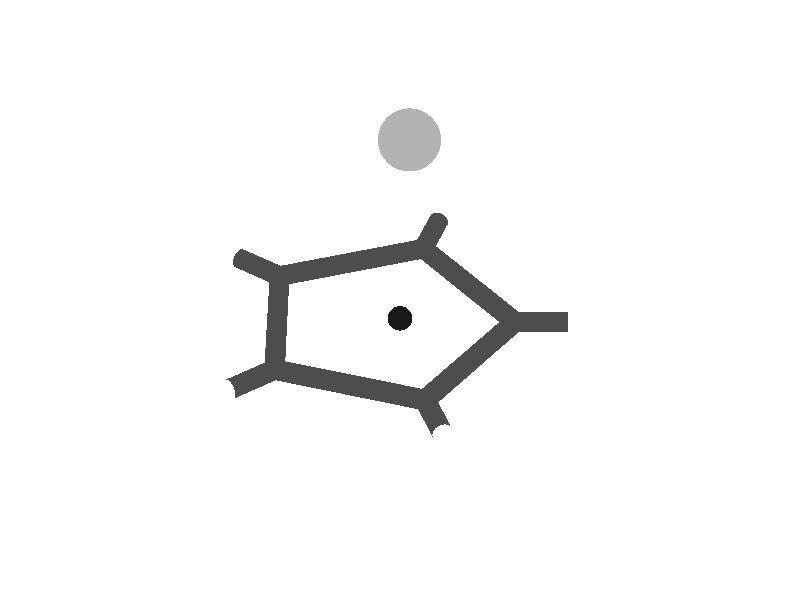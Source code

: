 camera {
 location <0.0, 3.0, 4.0>
 look_at <0.0, 0.0, 0.0>
 angle 15
}
 background { rgb <1,1,1> }
 light_source { <0, 0, 9> color rgb<.6, .6, .6> shadowless}
 light_source { <0, 9, 0> color rgb<.6, .6, .6> shadowless}
 light_source { <9, 0, 0> color rgb<.6, .6, .6> shadowless}
 #declare MeshGold = texture {
 pigment { color rgb<0.96, 0.82, 0.65> }
 finish { ambient 0.4 diffuse 0.4 specular 0.9}
 }
 #declare MeshRed = texture {
 pigment { color rgb<0.8, 0.2, 0.2> }
 finish { ambient 0.2 diffuse 0.6 specular 0.9}
 }
 #declare MeshBlue = texture {
 pigment { color rgb<0.2, 0.2, 0.8> }
 finish { ambient 0.2 diffuse 0.6 specular 0.9}
 }
 #declare BSAMBI = 0.2;
 #declare BSDIFF = 0.8;
 #declare BSSPEC = 0.8;
#declare colorA = 
 texture { 
 pigment { rgb<  0.1000  0.1000  0.1000 >}
 finish {ambient BSAMBI diffuse BSDIFF specular BSSPEC}
 }
#declare colorB = 
 texture { 
 pigment { rgb<  1.0000  0.6235  0.0353 >}
 finish {ambient BSAMBI diffuse BSDIFF specular BSSPEC}
 }
#declare colorC = 
 texture { 
 pigment { rgb<  0.0000  1.0000  0.0000 >}
 finish {ambient BSAMBI diffuse BSDIFF specular BSSPEC}
 }
#declare colorD = 
 texture { 
 pigment { rgb<  0.3059  1.0000  0.7333 >}
 finish {ambient BSAMBI diffuse BSDIFF specular BSSPEC}
 }
#declare colorE = 
 texture { 
 pigment { rgb<  0.0000  1.0000  1.0000 >}
 finish {ambient BSAMBI diffuse BSDIFF specular BSSPEC}
 }
#declare colorF = 
 texture { 
 pigment { rgb<  1.0000  0.7490  0.0000 >}
 finish {ambient BSAMBI diffuse BSDIFF specular BSSPEC}
 }
#declare colorG = 
 texture { 
 pigment { rgb<  0.5176  0.7569  0.8392 >}
 finish {ambient BSAMBI diffuse BSDIFF specular BSSPEC}
 }
#declare colorH = 
 texture { 
 pigment { rgb<  0.4510  0.4510  0.4510 >}
 finish {ambient BSAMBI diffuse BSDIFF specular BSSPEC}
 }
#declare colorI = 
 texture { 
 pigment { rgb<  0.7000  0.7000  0.7000 >}
 finish {ambient BSAMBI diffuse BSDIFF specular BSSPEC}
 }
#declare colorJ = 
 texture { 
 pigment { rgb<  0.0627  0.6902  0.0627 >}
 finish {ambient BSAMBI diffuse BSDIFF specular BSSPEC}
 }
#declare colorK = 
 texture { 
 pigment { rgb<  0.9373  0.7922  0.5490 >}
 finish {ambient BSAMBI diffuse BSDIFF specular BSSPEC}
 }
#declare colorL = 
 texture { 
 pigment { rgb<  1.0000  0.4784  0.0000 >}
 finish {ambient BSAMBI diffuse BSDIFF specular BSSPEC}
 }
#declare colorM = 
 texture { 
 pigment { rgb<  0.9020  0.8392  0.3608 >}
 finish {ambient BSAMBI diffuse BSDIFF specular BSSPEC}
 }
#declare colorN = 
 texture { 
 pigment { rgb<  0.3000  0.3000  0.3000 >}
 finish {ambient BSAMBI diffuse BSDIFF specular BSSPEC}
 }
#declare colorO = 
 texture { 
 pigment { rgb<  1.0000  1.0000  1.0000 >}
 finish {ambient BSAMBI diffuse BSDIFF specular BSSPEC}
 }
 # declare molecule = union { 
sphere { 
<     0.20335,    -0.04535,    -0.12796>,      0.01669
 texture { colorN }
 }
 cylinder {
<     0.20335,    -0.04535,    -0.12796>, <     0.20335,    -0.04535,     0.12796>,      0.01669
 texture { colorN }
 }
 cylinder {
<     0.20335,    -0.04535,    -0.12796>, <    -0.04004,    -0.04535,    -0.20704>,      0.01669
 texture { colorN }
 }
 cylinder {
<     0.20335,    -0.04535,    -0.12796>, <     0.27380,    -0.04535,    -0.17914>,      0.01669
 texture { colorN }
 }
sphere { 
<     0.20335,    -0.04535,     0.12796>,      0.01669
 texture { colorN }
 }
 cylinder {
<     0.20335,    -0.04535,     0.12796>, <    -0.04004,    -0.04535,     0.20704>,      0.01669
 texture { colorN }
 }
 cylinder {
<     0.20335,    -0.04535,     0.12796>, <     0.27380,    -0.04535,     0.17914>,      0.01669
 texture { colorN }
 }
sphere { 
<    -0.04004,    -0.04535,     0.20704>,      0.01669
 texture { colorN }
 }
 cylinder {
<    -0.04004,    -0.04535,     0.20704>, <    -0.19047,    -0.04535,     0.00000>,      0.01669
 texture { colorN }
 }
 cylinder {
<    -0.04004,    -0.04535,     0.20704>, <    -0.06695,    -0.04535,     0.28986>,      0.01669
 texture { colorN }
 }
sphere { 
<    -0.04004,    -0.04535,    -0.20704>,      0.01669
 texture { colorN }
 }
 cylinder {
<    -0.04004,    -0.04535,    -0.20704>, <    -0.19047,    -0.04535,     0.00000>,      0.01669
 texture { colorN }
 }
 cylinder {
<    -0.04004,    -0.04535,    -0.20704>, <    -0.06695,    -0.04535,    -0.28986>,      0.01669
 texture { colorN }
 }
sphere { 
<    -0.19047,    -0.04535,     0.00000>,      0.01669
 texture { colorN }
 }
 cylinder {
<    -0.19047,    -0.04535,     0.00000>, <    -0.27754,    -0.04535,     0.00000>,      0.01669
 texture { colorN }
 }
sphere { 
<     0.34425,    -0.04535,    -0.23032>,      0.01669
 texture { colorO }
 }
 cylinder {
<     0.34425,    -0.04535,    -0.23032>, <     0.27380,    -0.04535,    -0.17914>,      0.01669
 texture { colorO }
 }
sphere { 
<     0.34425,    -0.04535,     0.23032>,      0.01669
 texture { colorO }
 }
 cylinder {
<     0.34425,    -0.04535,     0.23032>, <     0.27380,    -0.04535,     0.17914>,      0.01669
 texture { colorO }
 }
sphere { 
<    -0.09386,    -0.04535,     0.37267>,      0.01669
 texture { colorO }
 }
 cylinder {
<    -0.09386,    -0.04535,     0.37267>, <    -0.06695,    -0.04535,     0.28986>,      0.01669
 texture { colorO }
 }
sphere { 
<    -0.09386,    -0.04535,    -0.37267>,      0.01669
 texture { colorO }
 }
 cylinder {
<    -0.09386,    -0.04535,    -0.37267>, <    -0.06695,    -0.04535,    -0.28986>,      0.01669
 texture { colorO }
 }
sphere { 
<    -0.36462,    -0.04535,     0.00000>,      0.01669
 texture { colorO }
 }
 cylinder {
<    -0.36462,    -0.04535,     0.00000>, <    -0.27754,    -0.04535,     0.00000>,      0.01669
 texture { colorO }
 }
sphere { 
<     -0.015,     0.31747,     0.00000>,      0.05
 texture { colorI }
 }
sphere { 
<     0.00,     0.00000,     0.05000>,      0.02
 texture { colorA }
 }
 }
 object {molecule}
